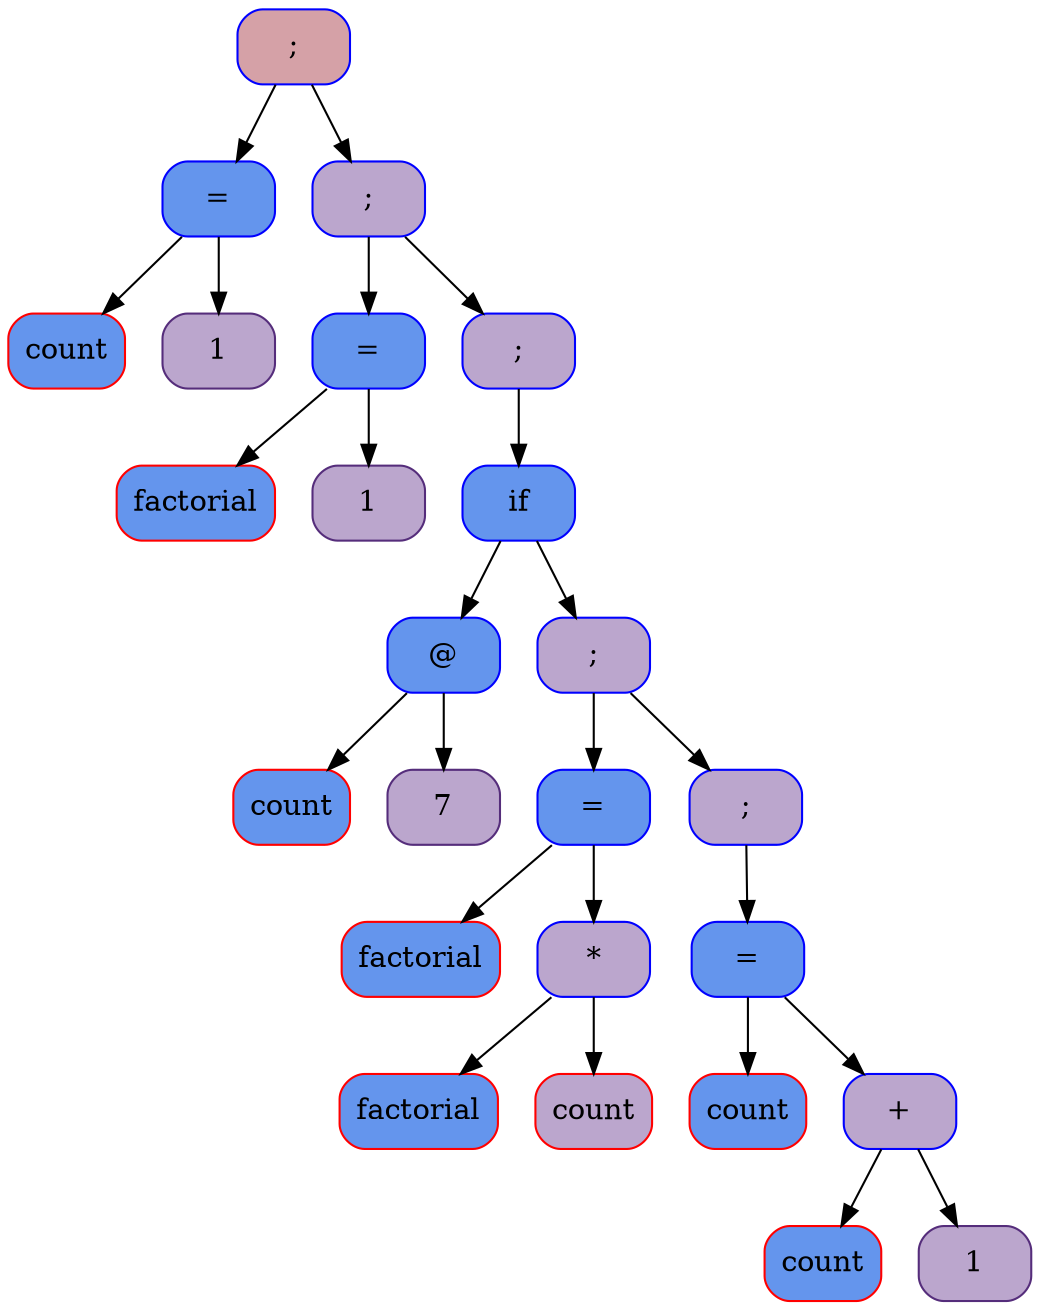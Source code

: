digraph tree {
	node [shape=Mrecord, style=filled,                            fillcolor="#bba6cd", color="#552d7b"];
1552 [shape=record, style="filled,rounded", color=" #0000ff ",                          fillcolor="#d5a1a7", fontsize=14, label=" ; "];
	1552 -> 99368;
99368 [shape=record, style="filled,rounded", color=" #0000ff ",                          fillcolor="#6495ed", fontsize=14, label=" = "];
	99368 -> 99408;
99408 [shape=record, style="filled,rounded", color="#FF0000",                          fillcolor="#6495ed", fontsize=14, label=" count "];
	99368 -> 99328;
99328 [shape=record, style="filled,rounded", color="#552d7b",                          fillcolor="#bba6cd", fontsize=14, label=" 1 "];
	1552 -> 1616;
1616 [shape=record, style="filled,rounded", color=" #0000ff ",                          fillcolor="#bba6cd", fontsize=14, label=" ; "];
	1616 -> 99528;
99528 [shape=record, style="filled,rounded", color=" #0000ff ",                          fillcolor="#6495ed", fontsize=14, label=" = "];
	99528 -> 99568;
99568 [shape=record, style="filled,rounded", color="#FF0000",                          fillcolor="#6495ed", fontsize=14, label=" factorial "];
	99528 -> 99488;
99488 [shape=record, style="filled,rounded", color="#552d7b",                          fillcolor="#bba6cd", fontsize=14, label=" 1 "];
	1616 -> 1680;
1680 [shape=record, style="filled,rounded", color=" #0000ff ",                          fillcolor="#bba6cd", fontsize=14, label=" ; "];
	1680 -> 99648;
99648 [shape=record, style="filled,rounded", color=" #0000ff ",                          fillcolor="#6495ed", fontsize=14, label=" if "];
	99648 -> 99728;
99728 [shape=record, style="filled,rounded", color=" #0000ff ",                          fillcolor="#6495ed", fontsize=14, label=" @ "];
	99728 -> 99768;
99768 [shape=record, style="filled,rounded", color="#FF0000",                          fillcolor="#6495ed", fontsize=14, label=" count "];
	99728 -> 99688;
99688 [shape=record, style="filled,rounded", color="#552d7b",                          fillcolor="#bba6cd", fontsize=14, label=" 7 "];
	99648 -> 1744;
1744 [shape=record, style="filled,rounded", color=" #0000ff ",                          fillcolor="#bba6cd", fontsize=14, label=" ; "];
	1744 -> 99968;
99968 [shape=record, style="filled,rounded", color=" #0000ff ",                          fillcolor="#6495ed", fontsize=14, label=" = "];
	99968 -> 100008;
100008 [shape=record, style="filled,rounded", color="#FF0000",                          fillcolor="#6495ed", fontsize=14, label=" factorial "];
	99968 -> 99888;
99888 [shape=record, style="filled,rounded", color=" #0000ff ",                          fillcolor="#bba6cd", fontsize=14, label=" * "];
	99888 -> 99848;
99848 [shape=record, style="filled,rounded", color="#FF0000",                          fillcolor="#6495ed", fontsize=14, label=" factorial "];
	99888 -> 99928;
99928 [shape=record, style="filled,rounded", color="#FF0000",                          fillcolor="#bba6cd", fontsize=14, label=" count "];
	1744 -> 1808;
1808 [shape=record, style="filled,rounded", color=" #0000ff ",                          fillcolor="#bba6cd", fontsize=14, label=" ; "];
	1808 -> 100208;
100208 [shape=record, style="filled,rounded", color=" #0000ff ",                          fillcolor="#6495ed", fontsize=14, label=" = "];
	100208 -> 100248;
100248 [shape=record, style="filled,rounded", color="#FF0000",                          fillcolor="#6495ed", fontsize=14, label=" count "];
	100208 -> 100128;
100128 [shape=record, style="filled,rounded", color=" #0000ff ",                          fillcolor="#bba6cd", fontsize=14, label=" + "];
	100128 -> 100088;
100088 [shape=record, style="filled,rounded", color="#FF0000",                          fillcolor="#6495ed", fontsize=14, label=" count "];
	100128 -> 100168;
100168 [shape=record, style="filled,rounded", color="#552d7b",                          fillcolor="#bba6cd", fontsize=14, label=" 1 "];
}
